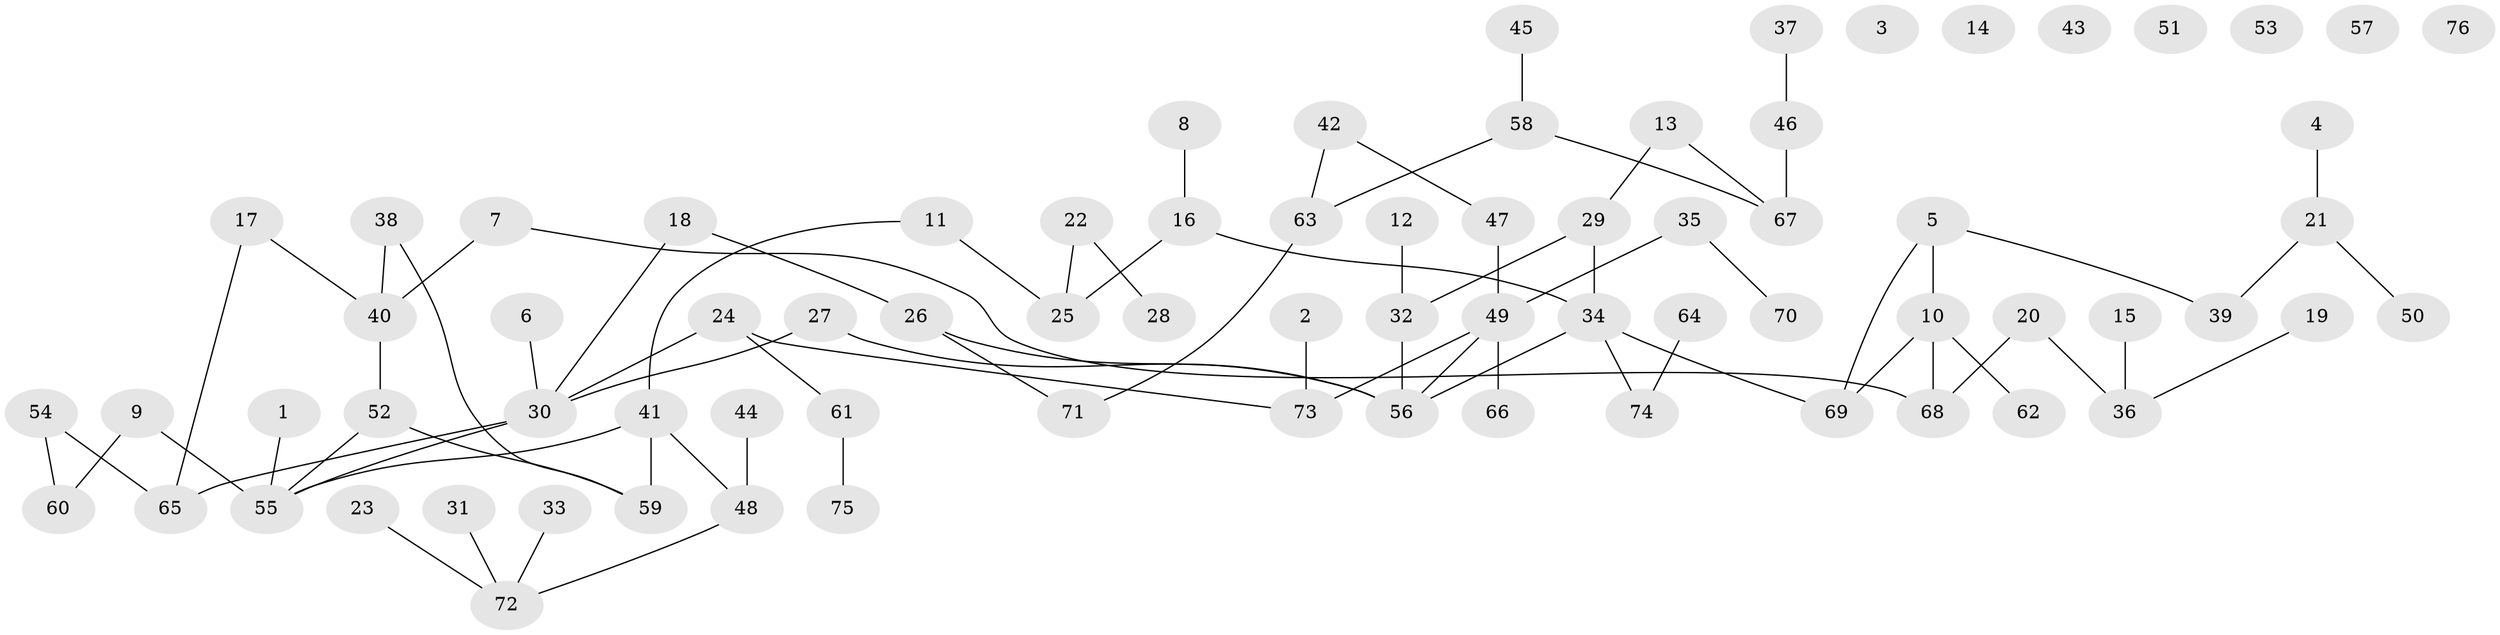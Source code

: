 // coarse degree distribution, {1: 0.25, 0: 0.175, 5: 0.125, 8: 0.025, 2: 0.275, 3: 0.075, 4: 0.075}
// Generated by graph-tools (version 1.1) at 2025/16/03/04/25 18:16:29]
// undirected, 76 vertices, 80 edges
graph export_dot {
graph [start="1"]
  node [color=gray90,style=filled];
  1;
  2;
  3;
  4;
  5;
  6;
  7;
  8;
  9;
  10;
  11;
  12;
  13;
  14;
  15;
  16;
  17;
  18;
  19;
  20;
  21;
  22;
  23;
  24;
  25;
  26;
  27;
  28;
  29;
  30;
  31;
  32;
  33;
  34;
  35;
  36;
  37;
  38;
  39;
  40;
  41;
  42;
  43;
  44;
  45;
  46;
  47;
  48;
  49;
  50;
  51;
  52;
  53;
  54;
  55;
  56;
  57;
  58;
  59;
  60;
  61;
  62;
  63;
  64;
  65;
  66;
  67;
  68;
  69;
  70;
  71;
  72;
  73;
  74;
  75;
  76;
  1 -- 55;
  2 -- 73;
  4 -- 21;
  5 -- 10;
  5 -- 39;
  5 -- 69;
  6 -- 30;
  7 -- 40;
  7 -- 68;
  8 -- 16;
  9 -- 55;
  9 -- 60;
  10 -- 62;
  10 -- 68;
  10 -- 69;
  11 -- 25;
  11 -- 41;
  12 -- 32;
  13 -- 29;
  13 -- 67;
  15 -- 36;
  16 -- 25;
  16 -- 34;
  17 -- 40;
  17 -- 65;
  18 -- 26;
  18 -- 30;
  19 -- 36;
  20 -- 36;
  20 -- 68;
  21 -- 39;
  21 -- 50;
  22 -- 25;
  22 -- 28;
  23 -- 72;
  24 -- 30;
  24 -- 61;
  24 -- 73;
  26 -- 56;
  26 -- 71;
  27 -- 30;
  27 -- 56;
  29 -- 32;
  29 -- 34;
  30 -- 55;
  30 -- 65;
  31 -- 72;
  32 -- 56;
  33 -- 72;
  34 -- 56;
  34 -- 69;
  34 -- 74;
  35 -- 49;
  35 -- 70;
  37 -- 46;
  38 -- 40;
  38 -- 59;
  40 -- 52;
  41 -- 48;
  41 -- 55;
  41 -- 59;
  42 -- 47;
  42 -- 63;
  44 -- 48;
  45 -- 58;
  46 -- 67;
  47 -- 49;
  48 -- 72;
  49 -- 56;
  49 -- 66;
  49 -- 73;
  52 -- 55;
  52 -- 59;
  54 -- 60;
  54 -- 65;
  58 -- 63;
  58 -- 67;
  61 -- 75;
  63 -- 71;
  64 -- 74;
}
